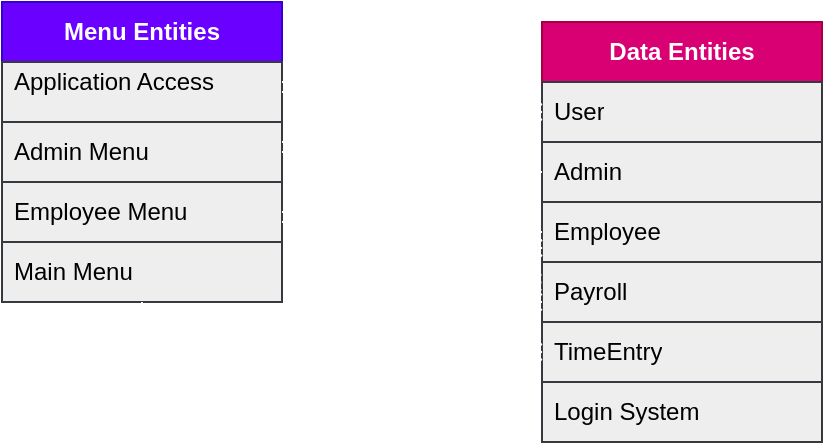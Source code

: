 <mxfile version="26.2.15">
  <diagram name="Page-1" id="SYqPXIcjHo-c66rV3BKZ">
    <mxGraphModel dx="595" dy="377" grid="1" gridSize="10" guides="1" tooltips="1" connect="1" arrows="1" fold="1" page="1" pageScale="1" pageWidth="850" pageHeight="1100" math="0" shadow="0">
      <root>
        <mxCell id="0" />
        <mxCell id="1" parent="0" />
        <mxCell id="pJ_OYsOW-2u0cE-ssq02-1" value="Menu Entities" style="swimlane;fontStyle=1;childLayout=stackLayout;horizontal=1;startSize=30;horizontalStack=0;resizeParent=1;resizeParentMax=0;resizeLast=0;collapsible=1;marginBottom=0;whiteSpace=wrap;html=1;labelBorderColor=none;perimeterSpacing=0;swimlaneFillColor=none;swimlaneLine=1;glass=0;rounded=0;shadow=0;labelBackgroundColor=none;fillColor=#6a00ff;strokeColor=#3700CC;fontColor=#ffffff;" vertex="1" parent="1">
          <mxGeometry x="140" y="120" width="140" height="150" as="geometry" />
        </mxCell>
        <mxCell id="pJ_OYsOW-2u0cE-ssq02-2" value="Application Access&lt;div&gt;&lt;br&gt;&lt;/div&gt;" style="text;fillColor=#eeeeee;align=left;verticalAlign=middle;spacingLeft=4;spacingRight=4;overflow=hidden;points=[[0,0.5],[1,0.5]];portConstraint=eastwest;rotatable=0;whiteSpace=wrap;html=1;labelBorderColor=none;shadow=0;labelBackgroundColor=none;strokeColor=#36393d;fontColor=#000000;" vertex="1" parent="pJ_OYsOW-2u0cE-ssq02-1">
          <mxGeometry y="30" width="140" height="30" as="geometry" />
        </mxCell>
        <mxCell id="pJ_OYsOW-2u0cE-ssq02-3" value="Admin Menu" style="text;fillColor=#eeeeee;align=left;verticalAlign=middle;spacingLeft=4;spacingRight=4;overflow=hidden;points=[[0,0.5],[1,0.5]];portConstraint=eastwest;rotatable=0;whiteSpace=wrap;html=1;labelBorderColor=none;shadow=0;labelBackgroundColor=none;strokeColor=#36393d;fontColor=#000000;" vertex="1" parent="pJ_OYsOW-2u0cE-ssq02-1">
          <mxGeometry y="60" width="140" height="30" as="geometry" />
        </mxCell>
        <mxCell id="pJ_OYsOW-2u0cE-ssq02-4" value="Employee Menu" style="text;fillColor=#eeeeee;align=left;verticalAlign=middle;spacingLeft=4;spacingRight=4;overflow=hidden;points=[[0,0.5],[1,0.5]];portConstraint=eastwest;rotatable=0;whiteSpace=wrap;html=1;labelBorderColor=none;shadow=0;labelBackgroundColor=none;strokeColor=#36393d;fontColor=#000000;" vertex="1" parent="pJ_OYsOW-2u0cE-ssq02-1">
          <mxGeometry y="90" width="140" height="30" as="geometry" />
        </mxCell>
        <mxCell id="pJ_OYsOW-2u0cE-ssq02-7" value="Main Menu" style="text;fillColor=#eeeeee;align=left;verticalAlign=middle;spacingLeft=4;spacingRight=4;overflow=hidden;points=[[0,0.5],[1,0.5]];portConstraint=eastwest;rotatable=0;whiteSpace=wrap;html=1;labelBorderColor=none;shadow=0;labelBackgroundColor=none;strokeColor=#36393d;fontColor=#000000;" vertex="1" parent="pJ_OYsOW-2u0cE-ssq02-1">
          <mxGeometry y="120" width="140" height="30" as="geometry" />
        </mxCell>
        <mxCell id="pJ_OYsOW-2u0cE-ssq02-8" value="Data Entities" style="swimlane;fontStyle=1;childLayout=stackLayout;horizontal=1;startSize=30;horizontalStack=0;resizeParent=1;resizeParentMax=0;resizeLast=0;collapsible=1;marginBottom=0;whiteSpace=wrap;html=1;labelBackgroundColor=none;fillColor=#d80073;strokeColor=#A50040;fontColor=#ffffff;" vertex="1" parent="1">
          <mxGeometry x="410" y="130" width="140" height="210" as="geometry" />
        </mxCell>
        <mxCell id="pJ_OYsOW-2u0cE-ssq02-9" value="User" style="text;fillColor=#eeeeee;align=left;verticalAlign=middle;spacingLeft=4;spacingRight=4;overflow=hidden;points=[[0,0.5],[1,0.5]];portConstraint=eastwest;rotatable=0;whiteSpace=wrap;html=1;labelBackgroundColor=none;strokeColor=#36393d;fontColor=#000000;" vertex="1" parent="pJ_OYsOW-2u0cE-ssq02-8">
          <mxGeometry y="30" width="140" height="30" as="geometry" />
        </mxCell>
        <mxCell id="pJ_OYsOW-2u0cE-ssq02-10" value="Admin" style="text;fillColor=#eeeeee;align=left;verticalAlign=middle;spacingLeft=4;spacingRight=4;overflow=hidden;points=[[0,0.5],[1,0.5]];portConstraint=eastwest;rotatable=0;whiteSpace=wrap;html=1;labelBackgroundColor=none;strokeColor=#36393d;fontColor=#000000;" vertex="1" parent="pJ_OYsOW-2u0cE-ssq02-8">
          <mxGeometry y="60" width="140" height="30" as="geometry" />
        </mxCell>
        <mxCell id="pJ_OYsOW-2u0cE-ssq02-11" value="Employee" style="text;fillColor=#eeeeee;align=left;verticalAlign=middle;spacingLeft=4;spacingRight=4;overflow=hidden;points=[[0,0.5],[1,0.5]];portConstraint=eastwest;rotatable=0;whiteSpace=wrap;html=1;labelBackgroundColor=none;strokeColor=#36393d;fontColor=#000000;" vertex="1" parent="pJ_OYsOW-2u0cE-ssq02-8">
          <mxGeometry y="90" width="140" height="30" as="geometry" />
        </mxCell>
        <mxCell id="pJ_OYsOW-2u0cE-ssq02-12" value="Payroll" style="text;fillColor=#eeeeee;align=left;verticalAlign=middle;spacingLeft=4;spacingRight=4;overflow=hidden;points=[[0,0.5],[1,0.5]];portConstraint=eastwest;rotatable=0;whiteSpace=wrap;html=1;labelBackgroundColor=none;strokeColor=#36393d;fontColor=#000000;" vertex="1" parent="pJ_OYsOW-2u0cE-ssq02-8">
          <mxGeometry y="120" width="140" height="30" as="geometry" />
        </mxCell>
        <mxCell id="pJ_OYsOW-2u0cE-ssq02-13" value="TimeEntry" style="text;fillColor=#eeeeee;align=left;verticalAlign=middle;spacingLeft=4;spacingRight=4;overflow=hidden;points=[[0,0.5],[1,0.5]];portConstraint=eastwest;rotatable=0;whiteSpace=wrap;html=1;labelBackgroundColor=none;strokeColor=#36393d;fontColor=#000000;" vertex="1" parent="pJ_OYsOW-2u0cE-ssq02-8">
          <mxGeometry y="150" width="140" height="30" as="geometry" />
        </mxCell>
        <mxCell id="pJ_OYsOW-2u0cE-ssq02-14" value="Login System" style="text;fillColor=#eeeeee;align=left;verticalAlign=middle;spacingLeft=4;spacingRight=4;overflow=hidden;points=[[0,0.5],[1,0.5]];portConstraint=eastwest;rotatable=0;whiteSpace=wrap;html=1;labelBackgroundColor=none;strokeColor=#36393d;fontColor=#000000;" vertex="1" parent="pJ_OYsOW-2u0cE-ssq02-8">
          <mxGeometry y="180" width="140" height="30" as="geometry" />
        </mxCell>
        <mxCell id="pJ_OYsOW-2u0cE-ssq02-15" style="edgeStyle=orthogonalEdgeStyle;rounded=0;orthogonalLoop=1;jettySize=auto;html=1;entryX=0;entryY=0.5;entryDx=0;entryDy=0;startArrow=ERone;startFill=0;endArrow=ERone;endFill=0;fontColor=#000000;labelBackgroundColor=none;fillColor=#eeeeee;strokeColor=#FFFFFF;" edge="1" parent="1" source="pJ_OYsOW-2u0cE-ssq02-2" target="pJ_OYsOW-2u0cE-ssq02-10">
          <mxGeometry relative="1" as="geometry">
            <Array as="points">
              <mxPoint x="360" y="165" />
              <mxPoint x="360" y="205" />
            </Array>
          </mxGeometry>
        </mxCell>
        <mxCell id="pJ_OYsOW-2u0cE-ssq02-16" style="edgeStyle=orthogonalEdgeStyle;rounded=0;orthogonalLoop=1;jettySize=auto;html=1;endArrow=ERmany;endFill=0;startArrow=ERone;startFill=0;fontColor=#000000;labelBackgroundColor=none;fillColor=#eeeeee;strokeColor=#FFFFFF;" edge="1" parent="1" source="pJ_OYsOW-2u0cE-ssq02-4" target="pJ_OYsOW-2u0cE-ssq02-13">
          <mxGeometry relative="1" as="geometry">
            <Array as="points">
              <mxPoint x="310" y="230" />
              <mxPoint x="310" y="295" />
            </Array>
          </mxGeometry>
        </mxCell>
        <mxCell id="pJ_OYsOW-2u0cE-ssq02-17" style="edgeStyle=orthogonalEdgeStyle;rounded=0;orthogonalLoop=1;jettySize=auto;html=1;entryX=-0.002;entryY=0.341;entryDx=0;entryDy=0;entryPerimeter=0;endArrow=ERoneToMany;endFill=0;startArrow=ERone;startFill=0;fontColor=#000000;labelBackgroundColor=none;fillColor=#eeeeee;strokeColor=#FFFFFF;" edge="1" parent="1" source="pJ_OYsOW-2u0cE-ssq02-4" target="pJ_OYsOW-2u0cE-ssq02-12">
          <mxGeometry relative="1" as="geometry">
            <mxPoint x="490" y="260" as="targetPoint" />
            <Array as="points">
              <mxPoint x="320" y="225" />
              <mxPoint x="320" y="260" />
            </Array>
          </mxGeometry>
        </mxCell>
        <mxCell id="pJ_OYsOW-2u0cE-ssq02-18" style="edgeStyle=orthogonalEdgeStyle;rounded=0;orthogonalLoop=1;jettySize=auto;html=1;entryX=0.001;entryY=0.79;entryDx=0;entryDy=0;entryPerimeter=0;endArrow=ERmany;endFill=0;startArrow=ERone;startFill=0;fontColor=#000000;labelBackgroundColor=none;fillColor=#eeeeee;strokeColor=#FFFFFF;" edge="1" parent="1" source="pJ_OYsOW-2u0cE-ssq02-3" target="pJ_OYsOW-2u0cE-ssq02-11">
          <mxGeometry relative="1" as="geometry">
            <mxPoint x="510" y="243" as="targetPoint" />
            <Array as="points">
              <mxPoint x="340" y="195" />
              <mxPoint x="340" y="243" />
              <mxPoint x="410" y="243" />
            </Array>
          </mxGeometry>
        </mxCell>
        <mxCell id="pJ_OYsOW-2u0cE-ssq02-19" style="edgeStyle=orthogonalEdgeStyle;rounded=0;orthogonalLoop=1;jettySize=auto;html=1;entryX=0;entryY=0.667;entryDx=0;entryDy=0;entryPerimeter=0;startArrow=ERone;startFill=0;endArrow=ERmany;endFill=0;fontColor=#000000;labelBackgroundColor=none;fillColor=#eeeeee;strokeColor=#FFFFFF;" edge="1" parent="1" source="pJ_OYsOW-2u0cE-ssq02-3" target="pJ_OYsOW-2u0cE-ssq02-12">
          <mxGeometry relative="1" as="geometry">
            <mxPoint x="480" y="270" as="targetPoint" />
            <Array as="points">
              <mxPoint x="330" y="190" />
              <mxPoint x="330" y="270" />
            </Array>
          </mxGeometry>
        </mxCell>
        <mxCell id="pJ_OYsOW-2u0cE-ssq02-20" style="edgeStyle=orthogonalEdgeStyle;rounded=0;orthogonalLoop=1;jettySize=auto;html=1;entryX=0;entryY=0.5;entryDx=0;entryDy=0;endArrow=ERmany;endFill=0;startArrow=ERone;startFill=0;fontColor=#000000;labelBackgroundColor=none;fillColor=#eeeeee;strokeColor=#FFFFFF;" edge="1" parent="1" source="pJ_OYsOW-2u0cE-ssq02-7" target="pJ_OYsOW-2u0cE-ssq02-9">
          <mxGeometry relative="1" as="geometry">
            <Array as="points">
              <mxPoint x="210" y="290" />
              <mxPoint x="300" y="290" />
              <mxPoint x="300" y="175" />
            </Array>
          </mxGeometry>
        </mxCell>
        <mxCell id="pJ_OYsOW-2u0cE-ssq02-21" style="edgeStyle=orthogonalEdgeStyle;rounded=0;orthogonalLoop=1;jettySize=auto;html=1;entryX=0;entryY=0.5;entryDx=0;entryDy=0;endArrow=ERone;endFill=0;startArrow=ERone;startFill=0;exitX=1;exitY=0.333;exitDx=0;exitDy=0;exitPerimeter=0;fontColor=#000000;labelBackgroundColor=none;fillColor=#eeeeee;strokeColor=#FFFFFF;" edge="1" parent="1" source="pJ_OYsOW-2u0cE-ssq02-2" target="pJ_OYsOW-2u0cE-ssq02-11">
          <mxGeometry relative="1" as="geometry" />
        </mxCell>
      </root>
    </mxGraphModel>
  </diagram>
</mxfile>
